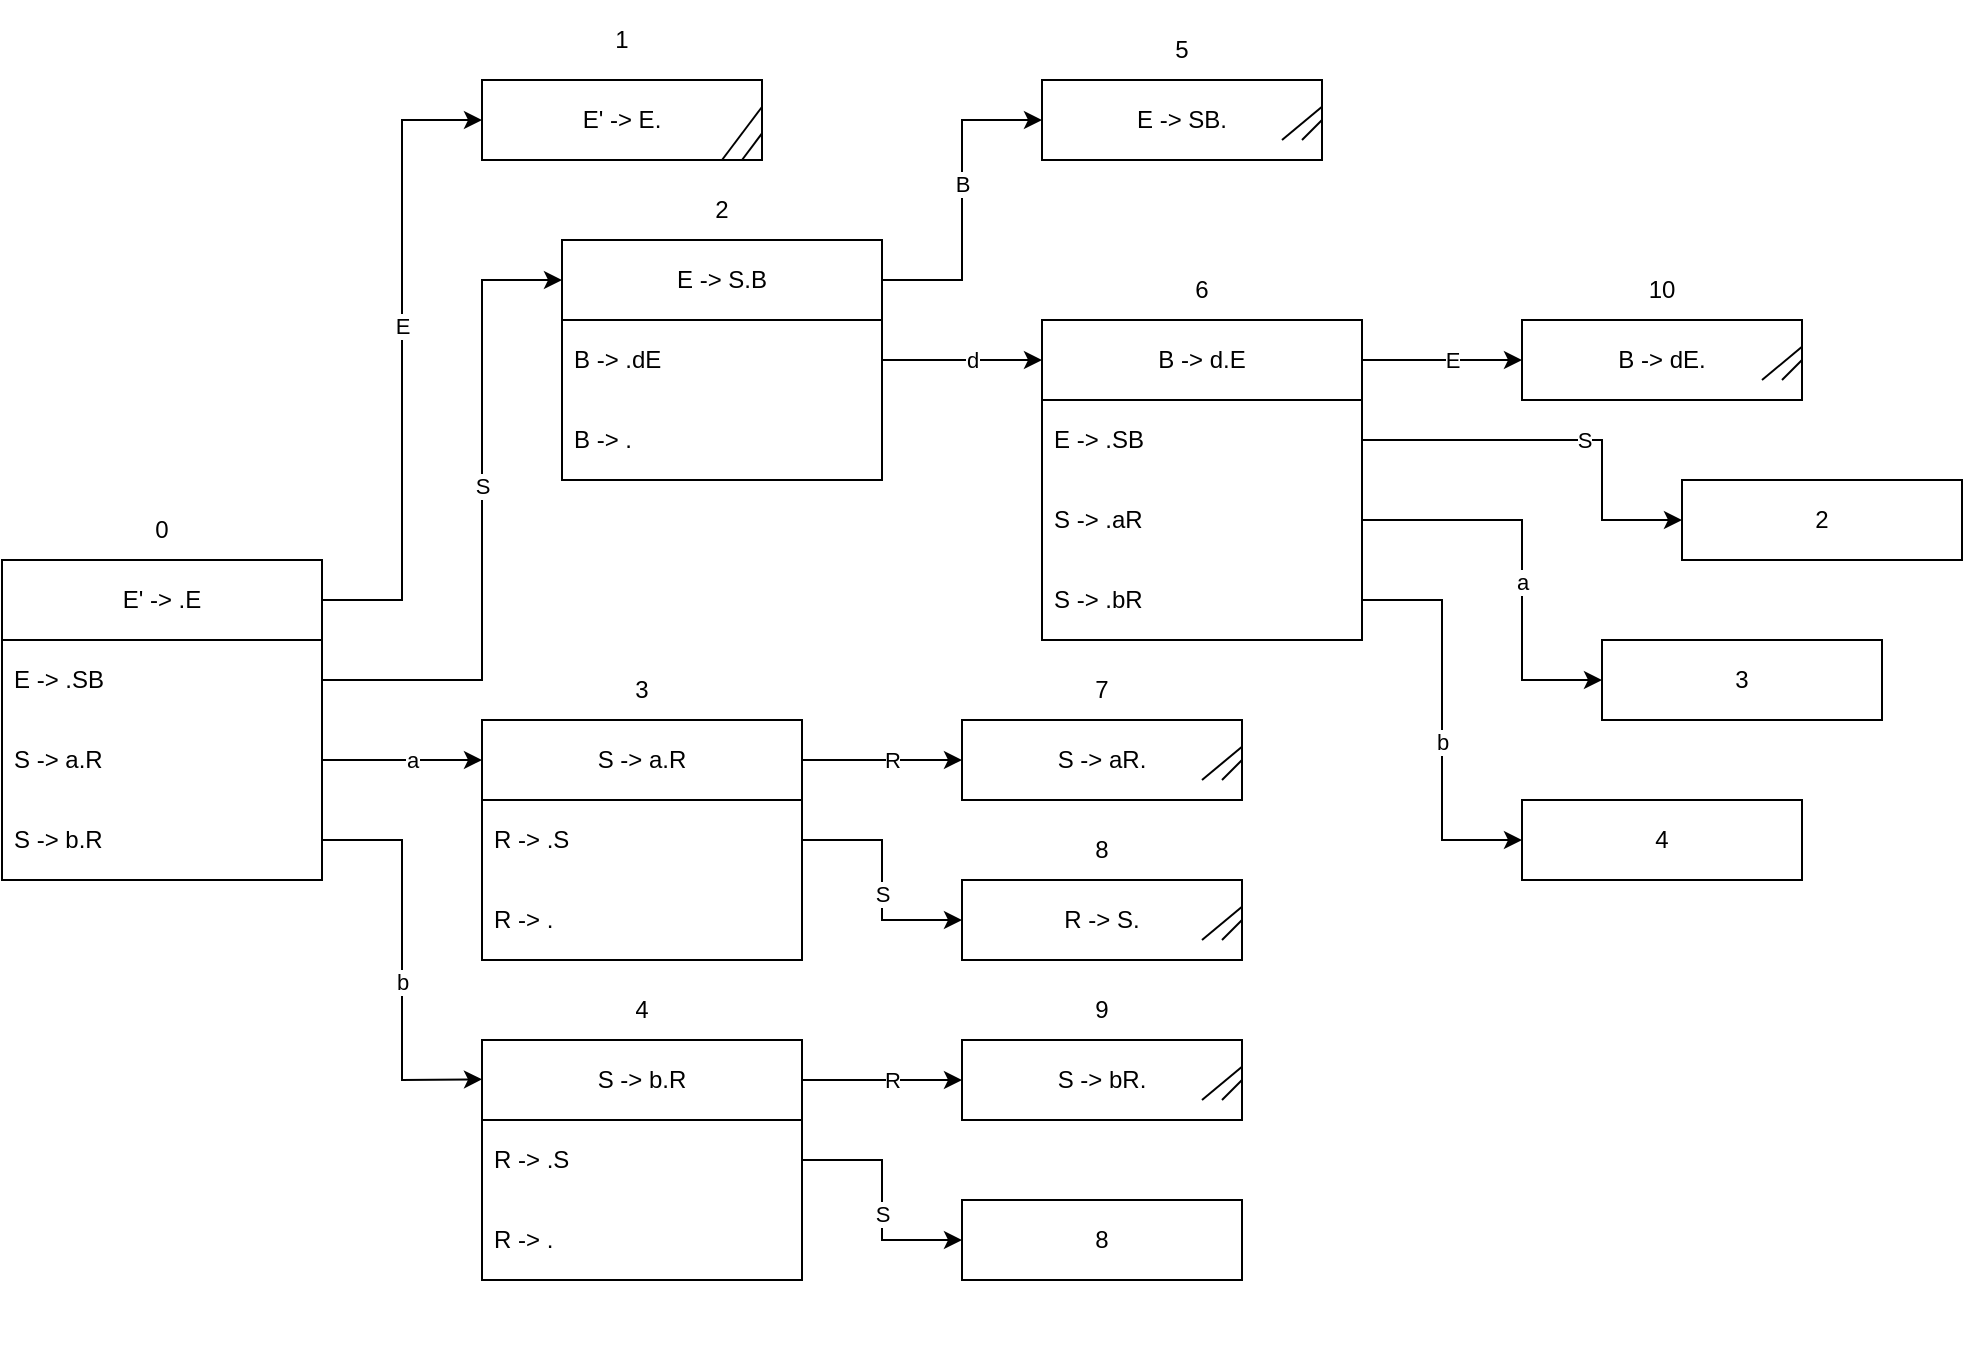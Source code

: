 <mxfile version="23.1.2" type="device">
  <diagram name="Page-1" id="kT7Cum1fLLLiS74UeVOW">
    <mxGraphModel dx="1060" dy="646" grid="1" gridSize="10" guides="1" tooltips="1" connect="1" arrows="1" fold="1" page="1" pageScale="1" pageWidth="827" pageHeight="1169" math="0" shadow="0">
      <root>
        <mxCell id="0" />
        <mxCell id="1" parent="0" />
        <mxCell id="svKp2PfW3cR6oauoN-tS-10" value="" style="group" parent="1" vertex="1" connectable="0">
          <mxGeometry x="40" y="490" width="160" height="190" as="geometry" />
        </mxCell>
        <mxCell id="svKp2PfW3cR6oauoN-tS-1" value="E&#39; -&amp;gt; .E" style="swimlane;fontStyle=0;childLayout=stackLayout;horizontal=1;startSize=40;horizontalStack=0;resizeParent=1;resizeParentMax=0;resizeLast=0;collapsible=1;marginBottom=0;whiteSpace=wrap;html=1;" parent="svKp2PfW3cR6oauoN-tS-10" vertex="1">
          <mxGeometry y="30" width="160" height="160" as="geometry" />
        </mxCell>
        <mxCell id="svKp2PfW3cR6oauoN-tS-2" value="E -&amp;gt; .SB" style="text;strokeColor=none;fillColor=none;align=left;verticalAlign=middle;spacingLeft=4;spacingRight=4;overflow=hidden;points=[[0,0.5],[1,0.5]];portConstraint=eastwest;rotatable=0;whiteSpace=wrap;html=1;" parent="svKp2PfW3cR6oauoN-tS-1" vertex="1">
          <mxGeometry y="40" width="160" height="40" as="geometry" />
        </mxCell>
        <mxCell id="svKp2PfW3cR6oauoN-tS-3" value="S -&amp;gt; a.R" style="text;strokeColor=none;fillColor=none;align=left;verticalAlign=middle;spacingLeft=4;spacingRight=4;overflow=hidden;points=[[0,0.5],[1,0.5]];portConstraint=eastwest;rotatable=0;whiteSpace=wrap;html=1;" parent="svKp2PfW3cR6oauoN-tS-1" vertex="1">
          <mxGeometry y="80" width="160" height="40" as="geometry" />
        </mxCell>
        <mxCell id="svKp2PfW3cR6oauoN-tS-4" value="S -&amp;gt; b.R" style="text;strokeColor=none;fillColor=none;align=left;verticalAlign=middle;spacingLeft=4;spacingRight=4;overflow=hidden;points=[[0,0.5],[1,0.5]];portConstraint=eastwest;rotatable=0;whiteSpace=wrap;html=1;" parent="svKp2PfW3cR6oauoN-tS-1" vertex="1">
          <mxGeometry y="120" width="160" height="40" as="geometry" />
        </mxCell>
        <mxCell id="svKp2PfW3cR6oauoN-tS-9" value="0" style="text;strokeColor=none;fillColor=none;align=center;verticalAlign=middle;spacingLeft=4;spacingRight=4;overflow=hidden;points=[[0,0.5],[1,0.5]];portConstraint=eastwest;rotatable=0;whiteSpace=wrap;html=1;" parent="svKp2PfW3cR6oauoN-tS-10" vertex="1">
          <mxGeometry width="160" height="30" as="geometry" />
        </mxCell>
        <mxCell id="svKp2PfW3cR6oauoN-tS-19" value="" style="group" parent="1" vertex="1" connectable="0">
          <mxGeometry x="280" y="250" width="140" height="70" as="geometry" />
        </mxCell>
        <mxCell id="svKp2PfW3cR6oauoN-tS-22" value="" style="group" parent="svKp2PfW3cR6oauoN-tS-19" vertex="1" connectable="0">
          <mxGeometry y="-10" width="140" height="80" as="geometry" />
        </mxCell>
        <mxCell id="svKp2PfW3cR6oauoN-tS-17" value="E&#39; -&amp;gt; E." style="rounded=0;whiteSpace=wrap;html=1;" parent="svKp2PfW3cR6oauoN-tS-22" vertex="1">
          <mxGeometry y="40" width="140" height="40" as="geometry" />
        </mxCell>
        <mxCell id="svKp2PfW3cR6oauoN-tS-18" value="1" style="text;strokeColor=none;fillColor=none;align=center;verticalAlign=middle;spacingLeft=4;spacingRight=4;overflow=hidden;points=[[0,0.5],[1,0.5]];portConstraint=eastwest;rotatable=0;whiteSpace=wrap;html=1;" parent="svKp2PfW3cR6oauoN-tS-22" vertex="1">
          <mxGeometry width="140" height="40" as="geometry" />
        </mxCell>
        <mxCell id="svKp2PfW3cR6oauoN-tS-20" value="" style="endArrow=none;html=1;rounded=0;entryX=1.001;entryY=0.331;entryDx=0;entryDy=0;entryPerimeter=0;" parent="svKp2PfW3cR6oauoN-tS-22" target="svKp2PfW3cR6oauoN-tS-17" edge="1">
          <mxGeometry width="50" height="50" relative="1" as="geometry">
            <mxPoint x="120" y="80" as="sourcePoint" />
            <mxPoint x="150" y="40" as="targetPoint" />
          </mxGeometry>
        </mxCell>
        <mxCell id="svKp2PfW3cR6oauoN-tS-21" value="" style="endArrow=none;html=1;rounded=0;" parent="svKp2PfW3cR6oauoN-tS-22" edge="1">
          <mxGeometry width="50" height="50" relative="1" as="geometry">
            <mxPoint x="130" y="80" as="sourcePoint" />
            <mxPoint x="140" y="66.667" as="targetPoint" />
          </mxGeometry>
        </mxCell>
        <mxCell id="svKp2PfW3cR6oauoN-tS-23" value="" style="group" parent="1" vertex="1" connectable="0">
          <mxGeometry x="520" y="730" width="140" height="70" as="geometry" />
        </mxCell>
        <mxCell id="svKp2PfW3cR6oauoN-tS-24" value="" style="group" parent="svKp2PfW3cR6oauoN-tS-23" vertex="1" connectable="0">
          <mxGeometry width="140" height="70" as="geometry" />
        </mxCell>
        <mxCell id="svKp2PfW3cR6oauoN-tS-25" value="S -&amp;gt; bR." style="rounded=0;whiteSpace=wrap;html=1;" parent="svKp2PfW3cR6oauoN-tS-24" vertex="1">
          <mxGeometry y="30" width="140" height="40" as="geometry" />
        </mxCell>
        <mxCell id="svKp2PfW3cR6oauoN-tS-26" value="9" style="text;strokeColor=none;fillColor=none;align=center;verticalAlign=middle;spacingLeft=4;spacingRight=4;overflow=hidden;points=[[0,0.5],[1,0.5]];portConstraint=eastwest;rotatable=0;whiteSpace=wrap;html=1;" parent="svKp2PfW3cR6oauoN-tS-24" vertex="1">
          <mxGeometry width="140" height="30" as="geometry" />
        </mxCell>
        <mxCell id="svKp2PfW3cR6oauoN-tS-27" value="" style="endArrow=none;html=1;rounded=0;entryX=1.001;entryY=0.331;entryDx=0;entryDy=0;entryPerimeter=0;" parent="svKp2PfW3cR6oauoN-tS-24" target="svKp2PfW3cR6oauoN-tS-25" edge="1">
          <mxGeometry width="50" height="50" relative="1" as="geometry">
            <mxPoint x="120" y="60" as="sourcePoint" />
            <mxPoint x="150" y="30" as="targetPoint" />
          </mxGeometry>
        </mxCell>
        <mxCell id="svKp2PfW3cR6oauoN-tS-28" value="" style="endArrow=none;html=1;rounded=0;" parent="svKp2PfW3cR6oauoN-tS-24" edge="1">
          <mxGeometry width="50" height="50" relative="1" as="geometry">
            <mxPoint x="130" y="60" as="sourcePoint" />
            <mxPoint x="140" y="50" as="targetPoint" />
          </mxGeometry>
        </mxCell>
        <mxCell id="svKp2PfW3cR6oauoN-tS-29" value="" style="group" parent="1" vertex="1" connectable="0">
          <mxGeometry x="520" y="570" width="140" height="70" as="geometry" />
        </mxCell>
        <mxCell id="svKp2PfW3cR6oauoN-tS-30" value="" style="group" parent="svKp2PfW3cR6oauoN-tS-29" vertex="1" connectable="0">
          <mxGeometry width="140" height="70" as="geometry" />
        </mxCell>
        <mxCell id="svKp2PfW3cR6oauoN-tS-31" value="S -&amp;gt; aR." style="rounded=0;whiteSpace=wrap;html=1;" parent="svKp2PfW3cR6oauoN-tS-30" vertex="1">
          <mxGeometry y="30" width="140" height="40" as="geometry" />
        </mxCell>
        <mxCell id="svKp2PfW3cR6oauoN-tS-32" value="7" style="text;strokeColor=none;fillColor=none;align=center;verticalAlign=middle;spacingLeft=4;spacingRight=4;overflow=hidden;points=[[0,0.5],[1,0.5]];portConstraint=eastwest;rotatable=0;whiteSpace=wrap;html=1;" parent="svKp2PfW3cR6oauoN-tS-30" vertex="1">
          <mxGeometry width="140" height="30" as="geometry" />
        </mxCell>
        <mxCell id="svKp2PfW3cR6oauoN-tS-33" value="" style="endArrow=none;html=1;rounded=0;entryX=1.001;entryY=0.331;entryDx=0;entryDy=0;entryPerimeter=0;" parent="svKp2PfW3cR6oauoN-tS-30" target="svKp2PfW3cR6oauoN-tS-31" edge="1">
          <mxGeometry width="50" height="50" relative="1" as="geometry">
            <mxPoint x="120" y="60" as="sourcePoint" />
            <mxPoint x="150" y="30" as="targetPoint" />
          </mxGeometry>
        </mxCell>
        <mxCell id="svKp2PfW3cR6oauoN-tS-34" value="" style="endArrow=none;html=1;rounded=0;" parent="svKp2PfW3cR6oauoN-tS-30" edge="1">
          <mxGeometry width="50" height="50" relative="1" as="geometry">
            <mxPoint x="130" y="60" as="sourcePoint" />
            <mxPoint x="140" y="50" as="targetPoint" />
          </mxGeometry>
        </mxCell>
        <mxCell id="svKp2PfW3cR6oauoN-tS-35" value="" style="group" parent="1" vertex="1" connectable="0">
          <mxGeometry x="810" y="370" width="140" height="70" as="geometry" />
        </mxCell>
        <mxCell id="svKp2PfW3cR6oauoN-tS-36" value="" style="group" parent="svKp2PfW3cR6oauoN-tS-35" vertex="1" connectable="0">
          <mxGeometry x="-10" width="140" height="70" as="geometry" />
        </mxCell>
        <mxCell id="svKp2PfW3cR6oauoN-tS-37" value="B -&amp;gt; dE." style="rounded=0;whiteSpace=wrap;html=1;" parent="svKp2PfW3cR6oauoN-tS-36" vertex="1">
          <mxGeometry y="30" width="140" height="40" as="geometry" />
        </mxCell>
        <mxCell id="svKp2PfW3cR6oauoN-tS-38" value="10" style="text;strokeColor=none;fillColor=none;align=center;verticalAlign=middle;spacingLeft=4;spacingRight=4;overflow=hidden;points=[[0,0.5],[1,0.5]];portConstraint=eastwest;rotatable=0;whiteSpace=wrap;html=1;" parent="svKp2PfW3cR6oauoN-tS-36" vertex="1">
          <mxGeometry width="140" height="30" as="geometry" />
        </mxCell>
        <mxCell id="svKp2PfW3cR6oauoN-tS-39" value="" style="endArrow=none;html=1;rounded=0;entryX=1.001;entryY=0.331;entryDx=0;entryDy=0;entryPerimeter=0;" parent="svKp2PfW3cR6oauoN-tS-36" target="svKp2PfW3cR6oauoN-tS-37" edge="1">
          <mxGeometry width="50" height="50" relative="1" as="geometry">
            <mxPoint x="120" y="60" as="sourcePoint" />
            <mxPoint x="150" y="30" as="targetPoint" />
          </mxGeometry>
        </mxCell>
        <mxCell id="svKp2PfW3cR6oauoN-tS-40" value="" style="endArrow=none;html=1;rounded=0;" parent="svKp2PfW3cR6oauoN-tS-36" edge="1">
          <mxGeometry width="50" height="50" relative="1" as="geometry">
            <mxPoint x="130" y="60" as="sourcePoint" />
            <mxPoint x="140" y="50" as="targetPoint" />
          </mxGeometry>
        </mxCell>
        <mxCell id="svKp2PfW3cR6oauoN-tS-41" value="" style="group" parent="1" vertex="1" connectable="0">
          <mxGeometry x="560" y="250" width="140" height="70" as="geometry" />
        </mxCell>
        <mxCell id="svKp2PfW3cR6oauoN-tS-42" value="" style="group" parent="svKp2PfW3cR6oauoN-tS-41" vertex="1" connectable="0">
          <mxGeometry width="140" height="70" as="geometry" />
        </mxCell>
        <mxCell id="svKp2PfW3cR6oauoN-tS-43" value="E -&amp;gt; SB." style="rounded=0;whiteSpace=wrap;html=1;" parent="svKp2PfW3cR6oauoN-tS-42" vertex="1">
          <mxGeometry y="30" width="140" height="40" as="geometry" />
        </mxCell>
        <mxCell id="svKp2PfW3cR6oauoN-tS-44" value="5" style="text;strokeColor=none;fillColor=none;align=center;verticalAlign=middle;spacingLeft=4;spacingRight=4;overflow=hidden;points=[[0,0.5],[1,0.5]];portConstraint=eastwest;rotatable=0;whiteSpace=wrap;html=1;" parent="svKp2PfW3cR6oauoN-tS-42" vertex="1">
          <mxGeometry width="140" height="30" as="geometry" />
        </mxCell>
        <mxCell id="svKp2PfW3cR6oauoN-tS-45" value="" style="endArrow=none;html=1;rounded=0;entryX=1.001;entryY=0.331;entryDx=0;entryDy=0;entryPerimeter=0;" parent="svKp2PfW3cR6oauoN-tS-42" target="svKp2PfW3cR6oauoN-tS-43" edge="1">
          <mxGeometry width="50" height="50" relative="1" as="geometry">
            <mxPoint x="120" y="60" as="sourcePoint" />
            <mxPoint x="150" y="30" as="targetPoint" />
          </mxGeometry>
        </mxCell>
        <mxCell id="svKp2PfW3cR6oauoN-tS-46" value="" style="endArrow=none;html=1;rounded=0;" parent="svKp2PfW3cR6oauoN-tS-42" edge="1">
          <mxGeometry width="50" height="50" relative="1" as="geometry">
            <mxPoint x="130" y="60" as="sourcePoint" />
            <mxPoint x="140" y="50" as="targetPoint" />
          </mxGeometry>
        </mxCell>
        <mxCell id="svKp2PfW3cR6oauoN-tS-50" value="" style="endArrow=classic;html=1;rounded=0;entryX=0;entryY=0.5;entryDx=0;entryDy=0;align=center;" parent="1" target="svKp2PfW3cR6oauoN-tS-17" edge="1">
          <mxGeometry width="50" height="50" relative="1" as="geometry">
            <mxPoint x="200" y="540" as="sourcePoint" />
            <mxPoint x="300" y="490" as="targetPoint" />
            <Array as="points">
              <mxPoint x="240" y="540" />
              <mxPoint x="240" y="300" />
            </Array>
          </mxGeometry>
        </mxCell>
        <mxCell id="svKp2PfW3cR6oauoN-tS-51" value="E" style="edgeLabel;html=1;align=center;verticalAlign=middle;resizable=0;points=[];" parent="svKp2PfW3cR6oauoN-tS-50" vertex="1" connectable="0">
          <mxGeometry x="0.109" relative="1" as="geometry">
            <mxPoint as="offset" />
          </mxGeometry>
        </mxCell>
        <mxCell id="svKp2PfW3cR6oauoN-tS-52" value="" style="group" parent="1" vertex="1" connectable="0">
          <mxGeometry x="320" y="330" width="160" height="190" as="geometry" />
        </mxCell>
        <mxCell id="svKp2PfW3cR6oauoN-tS-53" value="E -&amp;gt; S.B" style="swimlane;fontStyle=0;childLayout=stackLayout;horizontal=1;startSize=40;horizontalStack=0;resizeParent=1;resizeParentMax=0;resizeLast=0;collapsible=1;marginBottom=0;whiteSpace=wrap;html=1;" parent="svKp2PfW3cR6oauoN-tS-52" vertex="1">
          <mxGeometry y="30" width="160" height="120" as="geometry" />
        </mxCell>
        <mxCell id="svKp2PfW3cR6oauoN-tS-54" value="B -&amp;gt; .dE" style="text;strokeColor=none;fillColor=none;align=left;verticalAlign=middle;spacingLeft=4;spacingRight=4;overflow=hidden;points=[[0,0.5],[1,0.5]];portConstraint=eastwest;rotatable=0;whiteSpace=wrap;html=1;" parent="svKp2PfW3cR6oauoN-tS-53" vertex="1">
          <mxGeometry y="40" width="160" height="40" as="geometry" />
        </mxCell>
        <mxCell id="svKp2PfW3cR6oauoN-tS-55" value="B -&amp;gt; ." style="text;strokeColor=none;fillColor=none;align=left;verticalAlign=middle;spacingLeft=4;spacingRight=4;overflow=hidden;points=[[0,0.5],[1,0.5]];portConstraint=eastwest;rotatable=0;whiteSpace=wrap;html=1;" parent="svKp2PfW3cR6oauoN-tS-53" vertex="1">
          <mxGeometry y="80" width="160" height="40" as="geometry" />
        </mxCell>
        <mxCell id="svKp2PfW3cR6oauoN-tS-57" value="2" style="text;strokeColor=none;fillColor=none;align=center;verticalAlign=middle;spacingLeft=4;spacingRight=4;overflow=hidden;points=[[0,0.5],[1,0.5]];portConstraint=eastwest;rotatable=0;whiteSpace=wrap;html=1;" parent="svKp2PfW3cR6oauoN-tS-52" vertex="1">
          <mxGeometry width="160" height="30" as="geometry" />
        </mxCell>
        <mxCell id="svKp2PfW3cR6oauoN-tS-58" value="" style="group" parent="1" vertex="1" connectable="0">
          <mxGeometry x="280" y="570" width="160" height="190" as="geometry" />
        </mxCell>
        <mxCell id="svKp2PfW3cR6oauoN-tS-59" value="S -&amp;gt; a.R" style="swimlane;fontStyle=0;childLayout=stackLayout;horizontal=1;startSize=40;horizontalStack=0;resizeParent=1;resizeParentMax=0;resizeLast=0;collapsible=1;marginBottom=0;whiteSpace=wrap;html=1;" parent="svKp2PfW3cR6oauoN-tS-58" vertex="1">
          <mxGeometry y="30" width="160" height="120" as="geometry" />
        </mxCell>
        <mxCell id="svKp2PfW3cR6oauoN-tS-60" value="R -&amp;gt; .S" style="text;strokeColor=none;fillColor=none;align=left;verticalAlign=middle;spacingLeft=4;spacingRight=4;overflow=hidden;points=[[0,0.5],[1,0.5]];portConstraint=eastwest;rotatable=0;whiteSpace=wrap;html=1;" parent="svKp2PfW3cR6oauoN-tS-59" vertex="1">
          <mxGeometry y="40" width="160" height="40" as="geometry" />
        </mxCell>
        <mxCell id="svKp2PfW3cR6oauoN-tS-61" value="R -&amp;gt; ." style="text;strokeColor=none;fillColor=none;align=left;verticalAlign=middle;spacingLeft=4;spacingRight=4;overflow=hidden;points=[[0,0.5],[1,0.5]];portConstraint=eastwest;rotatable=0;whiteSpace=wrap;html=1;" parent="svKp2PfW3cR6oauoN-tS-59" vertex="1">
          <mxGeometry y="80" width="160" height="40" as="geometry" />
        </mxCell>
        <mxCell id="svKp2PfW3cR6oauoN-tS-62" value="3" style="text;strokeColor=none;fillColor=none;align=center;verticalAlign=middle;spacingLeft=4;spacingRight=4;overflow=hidden;points=[[0,0.5],[1,0.5]];portConstraint=eastwest;rotatable=0;whiteSpace=wrap;html=1;" parent="svKp2PfW3cR6oauoN-tS-58" vertex="1">
          <mxGeometry width="160" height="30" as="geometry" />
        </mxCell>
        <mxCell id="svKp2PfW3cR6oauoN-tS-63" value="" style="group" parent="1" vertex="1" connectable="0">
          <mxGeometry x="280" y="730" width="160" height="190" as="geometry" />
        </mxCell>
        <mxCell id="svKp2PfW3cR6oauoN-tS-64" value="S -&amp;gt; b.R" style="swimlane;fontStyle=0;childLayout=stackLayout;horizontal=1;startSize=40;horizontalStack=0;resizeParent=1;resizeParentMax=0;resizeLast=0;collapsible=1;marginBottom=0;whiteSpace=wrap;html=1;" parent="svKp2PfW3cR6oauoN-tS-63" vertex="1">
          <mxGeometry y="30" width="160" height="120" as="geometry" />
        </mxCell>
        <mxCell id="svKp2PfW3cR6oauoN-tS-65" value="R -&amp;gt; .S" style="text;strokeColor=none;fillColor=none;align=left;verticalAlign=middle;spacingLeft=4;spacingRight=4;overflow=hidden;points=[[0,0.5],[1,0.5]];portConstraint=eastwest;rotatable=0;whiteSpace=wrap;html=1;" parent="svKp2PfW3cR6oauoN-tS-64" vertex="1">
          <mxGeometry y="40" width="160" height="40" as="geometry" />
        </mxCell>
        <mxCell id="svKp2PfW3cR6oauoN-tS-66" value="R -&amp;gt; ." style="text;strokeColor=none;fillColor=none;align=left;verticalAlign=middle;spacingLeft=4;spacingRight=4;overflow=hidden;points=[[0,0.5],[1,0.5]];portConstraint=eastwest;rotatable=0;whiteSpace=wrap;html=1;" parent="svKp2PfW3cR6oauoN-tS-64" vertex="1">
          <mxGeometry y="80" width="160" height="40" as="geometry" />
        </mxCell>
        <mxCell id="svKp2PfW3cR6oauoN-tS-67" value="4" style="text;strokeColor=none;fillColor=none;align=center;verticalAlign=middle;spacingLeft=4;spacingRight=4;overflow=hidden;points=[[0,0.5],[1,0.5]];portConstraint=eastwest;rotatable=0;whiteSpace=wrap;html=1;" parent="svKp2PfW3cR6oauoN-tS-63" vertex="1">
          <mxGeometry width="160" height="30" as="geometry" />
        </mxCell>
        <mxCell id="svKp2PfW3cR6oauoN-tS-69" value="" style="group" parent="1" vertex="1" connectable="0">
          <mxGeometry x="560" y="370" width="160" height="190" as="geometry" />
        </mxCell>
        <mxCell id="svKp2PfW3cR6oauoN-tS-70" value="B -&amp;gt; d.E" style="swimlane;fontStyle=0;childLayout=stackLayout;horizontal=1;startSize=40;horizontalStack=0;resizeParent=1;resizeParentMax=0;resizeLast=0;collapsible=1;marginBottom=0;whiteSpace=wrap;html=1;" parent="svKp2PfW3cR6oauoN-tS-69" vertex="1">
          <mxGeometry y="30" width="160" height="160" as="geometry" />
        </mxCell>
        <mxCell id="svKp2PfW3cR6oauoN-tS-71" value="E -&amp;gt; .SB" style="text;strokeColor=none;fillColor=none;align=left;verticalAlign=middle;spacingLeft=4;spacingRight=4;overflow=hidden;points=[[0,0.5],[1,0.5]];portConstraint=eastwest;rotatable=0;whiteSpace=wrap;html=1;" parent="svKp2PfW3cR6oauoN-tS-70" vertex="1">
          <mxGeometry y="40" width="160" height="40" as="geometry" />
        </mxCell>
        <mxCell id="svKp2PfW3cR6oauoN-tS-72" value="S -&amp;gt; .aR" style="text;strokeColor=none;fillColor=none;align=left;verticalAlign=middle;spacingLeft=4;spacingRight=4;overflow=hidden;points=[[0,0.5],[1,0.5]];portConstraint=eastwest;rotatable=0;whiteSpace=wrap;html=1;" parent="svKp2PfW3cR6oauoN-tS-70" vertex="1">
          <mxGeometry y="80" width="160" height="40" as="geometry" />
        </mxCell>
        <mxCell id="svKp2PfW3cR6oauoN-tS-73" value="S -&amp;gt; .bR" style="text;strokeColor=none;fillColor=none;align=left;verticalAlign=middle;spacingLeft=4;spacingRight=4;overflow=hidden;points=[[0,0.5],[1,0.5]];portConstraint=eastwest;rotatable=0;whiteSpace=wrap;html=1;" parent="svKp2PfW3cR6oauoN-tS-70" vertex="1">
          <mxGeometry y="120" width="160" height="40" as="geometry" />
        </mxCell>
        <mxCell id="svKp2PfW3cR6oauoN-tS-74" value="6" style="text;strokeColor=none;fillColor=none;align=center;verticalAlign=middle;spacingLeft=4;spacingRight=4;overflow=hidden;points=[[0,0.5],[1,0.5]];portConstraint=eastwest;rotatable=0;whiteSpace=wrap;html=1;" parent="svKp2PfW3cR6oauoN-tS-69" vertex="1">
          <mxGeometry width="160" height="30" as="geometry" />
        </mxCell>
        <mxCell id="svKp2PfW3cR6oauoN-tS-75" value="" style="endArrow=classic;html=1;rounded=0;align=center;exitX=1;exitY=0.5;exitDx=0;exitDy=0;" parent="1" source="svKp2PfW3cR6oauoN-tS-2" edge="1">
          <mxGeometry width="50" height="50" relative="1" as="geometry">
            <mxPoint x="210" y="580" as="sourcePoint" />
            <mxPoint x="320" y="380" as="targetPoint" />
            <Array as="points">
              <mxPoint x="280" y="580" />
              <mxPoint x="280" y="380" />
            </Array>
          </mxGeometry>
        </mxCell>
        <mxCell id="svKp2PfW3cR6oauoN-tS-76" value="S" style="edgeLabel;html=1;align=center;verticalAlign=middle;resizable=0;points=[];" parent="svKp2PfW3cR6oauoN-tS-75" vertex="1" connectable="0">
          <mxGeometry x="0.109" relative="1" as="geometry">
            <mxPoint as="offset" />
          </mxGeometry>
        </mxCell>
        <mxCell id="svKp2PfW3cR6oauoN-tS-77" value="" style="endArrow=classic;html=1;rounded=0;align=center;exitX=1;exitY=0.5;exitDx=0;exitDy=0;" parent="1" source="svKp2PfW3cR6oauoN-tS-3" edge="1">
          <mxGeometry width="50" height="50" relative="1" as="geometry">
            <mxPoint x="210" y="620" as="sourcePoint" />
            <mxPoint x="280" y="620" as="targetPoint" />
            <Array as="points">
              <mxPoint x="250" y="620" />
            </Array>
          </mxGeometry>
        </mxCell>
        <mxCell id="svKp2PfW3cR6oauoN-tS-78" value="a" style="edgeLabel;html=1;align=center;verticalAlign=middle;resizable=0;points=[];" parent="svKp2PfW3cR6oauoN-tS-77" vertex="1" connectable="0">
          <mxGeometry x="0.109" relative="1" as="geometry">
            <mxPoint as="offset" />
          </mxGeometry>
        </mxCell>
        <mxCell id="svKp2PfW3cR6oauoN-tS-79" value="" style="endArrow=classic;html=1;rounded=0;align=center;exitX=1;exitY=0.5;exitDx=0;exitDy=0;" parent="1" source="svKp2PfW3cR6oauoN-tS-4" edge="1">
          <mxGeometry width="50" height="50" relative="1" as="geometry">
            <mxPoint x="240" y="640" as="sourcePoint" />
            <mxPoint x="280" y="779.66" as="targetPoint" />
            <Array as="points">
              <mxPoint x="240" y="660" />
              <mxPoint x="240" y="780" />
            </Array>
          </mxGeometry>
        </mxCell>
        <mxCell id="svKp2PfW3cR6oauoN-tS-80" value="b" style="edgeLabel;html=1;align=center;verticalAlign=middle;resizable=0;points=[];" parent="svKp2PfW3cR6oauoN-tS-79" vertex="1" connectable="0">
          <mxGeometry x="0.109" relative="1" as="geometry">
            <mxPoint as="offset" />
          </mxGeometry>
        </mxCell>
        <mxCell id="svKp2PfW3cR6oauoN-tS-81" value="" style="endArrow=classic;html=1;rounded=0;align=center;exitX=1;exitY=0.5;exitDx=0;exitDy=0;" parent="1" edge="1">
          <mxGeometry width="50" height="50" relative="1" as="geometry">
            <mxPoint x="440" y="780" as="sourcePoint" />
            <mxPoint x="520" y="780" as="targetPoint" />
            <Array as="points">
              <mxPoint x="490" y="780" />
            </Array>
          </mxGeometry>
        </mxCell>
        <mxCell id="svKp2PfW3cR6oauoN-tS-82" value="R" style="edgeLabel;html=1;align=center;verticalAlign=middle;resizable=0;points=[];" parent="svKp2PfW3cR6oauoN-tS-81" vertex="1" connectable="0">
          <mxGeometry x="0.109" relative="1" as="geometry">
            <mxPoint as="offset" />
          </mxGeometry>
        </mxCell>
        <mxCell id="svKp2PfW3cR6oauoN-tS-83" value="" style="endArrow=classic;html=1;rounded=0;align=center;exitX=1;exitY=0.5;exitDx=0;exitDy=0;" parent="1" edge="1">
          <mxGeometry width="50" height="50" relative="1" as="geometry">
            <mxPoint x="440" y="620" as="sourcePoint" />
            <mxPoint x="520" y="620" as="targetPoint" />
            <Array as="points">
              <mxPoint x="490" y="620" />
            </Array>
          </mxGeometry>
        </mxCell>
        <mxCell id="svKp2PfW3cR6oauoN-tS-84" value="R" style="edgeLabel;html=1;align=center;verticalAlign=middle;resizable=0;points=[];" parent="svKp2PfW3cR6oauoN-tS-83" vertex="1" connectable="0">
          <mxGeometry x="0.109" relative="1" as="geometry">
            <mxPoint as="offset" />
          </mxGeometry>
        </mxCell>
        <mxCell id="svKp2PfW3cR6oauoN-tS-85" value="" style="endArrow=classic;html=1;rounded=0;align=center;entryX=0;entryY=0.5;entryDx=0;entryDy=0;" parent="1" target="svKp2PfW3cR6oauoN-tS-43" edge="1">
          <mxGeometry width="50" height="50" relative="1" as="geometry">
            <mxPoint x="480" y="380" as="sourcePoint" />
            <mxPoint x="550" y="300" as="targetPoint" />
            <Array as="points">
              <mxPoint x="520" y="380" />
              <mxPoint x="520" y="300" />
            </Array>
          </mxGeometry>
        </mxCell>
        <mxCell id="svKp2PfW3cR6oauoN-tS-86" value="B" style="edgeLabel;html=1;align=center;verticalAlign=middle;resizable=0;points=[];" parent="svKp2PfW3cR6oauoN-tS-85" vertex="1" connectable="0">
          <mxGeometry x="0.109" relative="1" as="geometry">
            <mxPoint as="offset" />
          </mxGeometry>
        </mxCell>
        <mxCell id="svKp2PfW3cR6oauoN-tS-87" value="" style="endArrow=classic;html=1;rounded=0;align=center;exitX=1;exitY=0.5;exitDx=0;exitDy=0;" parent="1" edge="1">
          <mxGeometry width="50" height="50" relative="1" as="geometry">
            <mxPoint x="480" y="420" as="sourcePoint" />
            <mxPoint x="560" y="420" as="targetPoint" />
            <Array as="points">
              <mxPoint x="530" y="420" />
            </Array>
          </mxGeometry>
        </mxCell>
        <mxCell id="svKp2PfW3cR6oauoN-tS-88" value="d" style="edgeLabel;html=1;align=center;verticalAlign=middle;resizable=0;points=[];" parent="svKp2PfW3cR6oauoN-tS-87" vertex="1" connectable="0">
          <mxGeometry x="0.109" relative="1" as="geometry">
            <mxPoint as="offset" />
          </mxGeometry>
        </mxCell>
        <mxCell id="svKp2PfW3cR6oauoN-tS-89" value="" style="endArrow=classic;html=1;rounded=0;align=center;exitX=1;exitY=0.5;exitDx=0;exitDy=0;" parent="1" edge="1">
          <mxGeometry width="50" height="50" relative="1" as="geometry">
            <mxPoint x="720" y="420" as="sourcePoint" />
            <mxPoint x="800" y="420" as="targetPoint" />
            <Array as="points">
              <mxPoint x="770" y="420" />
            </Array>
          </mxGeometry>
        </mxCell>
        <mxCell id="svKp2PfW3cR6oauoN-tS-90" value="E" style="edgeLabel;html=1;align=center;verticalAlign=middle;resizable=0;points=[];" parent="svKp2PfW3cR6oauoN-tS-89" vertex="1" connectable="0">
          <mxGeometry x="0.109" relative="1" as="geometry">
            <mxPoint as="offset" />
          </mxGeometry>
        </mxCell>
        <mxCell id="svKp2PfW3cR6oauoN-tS-91" value="6" style="rounded=0;whiteSpace=wrap;html=1;" parent="1" vertex="1">
          <mxGeometry x="520" y="680" width="140" height="40" as="geometry" />
        </mxCell>
        <mxCell id="svKp2PfW3cR6oauoN-tS-92" value="" style="endArrow=classic;html=1;rounded=0;align=center;exitX=1;exitY=0.5;exitDx=0;exitDy=0;entryX=0;entryY=0.5;entryDx=0;entryDy=0;" parent="1" source="svKp2PfW3cR6oauoN-tS-60" target="svKp2PfW3cR6oauoN-tS-91" edge="1">
          <mxGeometry width="50" height="50" relative="1" as="geometry">
            <mxPoint x="440" y="660" as="sourcePoint" />
            <mxPoint x="520" y="660" as="targetPoint" />
            <Array as="points">
              <mxPoint x="480" y="660" />
              <mxPoint x="480" y="700" />
            </Array>
          </mxGeometry>
        </mxCell>
        <mxCell id="svKp2PfW3cR6oauoN-tS-93" value="S" style="edgeLabel;html=1;align=center;verticalAlign=middle;resizable=0;points=[];" parent="svKp2PfW3cR6oauoN-tS-92" vertex="1" connectable="0">
          <mxGeometry x="0.109" relative="1" as="geometry">
            <mxPoint as="offset" />
          </mxGeometry>
        </mxCell>
        <mxCell id="svKp2PfW3cR6oauoN-tS-94" value="2" style="rounded=0;whiteSpace=wrap;html=1;" parent="1" vertex="1">
          <mxGeometry x="880" y="480" width="140" height="40" as="geometry" />
        </mxCell>
        <mxCell id="svKp2PfW3cR6oauoN-tS-95" value="3" style="rounded=0;whiteSpace=wrap;html=1;" parent="1" vertex="1">
          <mxGeometry x="840" y="560" width="140" height="40" as="geometry" />
        </mxCell>
        <mxCell id="svKp2PfW3cR6oauoN-tS-96" value="4" style="rounded=0;whiteSpace=wrap;html=1;" parent="1" vertex="1">
          <mxGeometry x="800" y="640" width="140" height="40" as="geometry" />
        </mxCell>
        <mxCell id="svKp2PfW3cR6oauoN-tS-97" value="" style="endArrow=classic;html=1;rounded=0;align=center;exitX=1;exitY=0.5;exitDx=0;exitDy=0;entryX=0;entryY=0.5;entryDx=0;entryDy=0;" parent="1" source="svKp2PfW3cR6oauoN-tS-71" target="svKp2PfW3cR6oauoN-tS-94" edge="1">
          <mxGeometry width="50" height="50" relative="1" as="geometry">
            <mxPoint x="730" y="430" as="sourcePoint" />
            <mxPoint x="810" y="430" as="targetPoint" />
            <Array as="points">
              <mxPoint x="840" y="460" />
              <mxPoint x="840" y="500" />
            </Array>
          </mxGeometry>
        </mxCell>
        <mxCell id="svKp2PfW3cR6oauoN-tS-98" value="S" style="edgeLabel;html=1;align=center;verticalAlign=middle;resizable=0;points=[];" parent="svKp2PfW3cR6oauoN-tS-97" vertex="1" connectable="0">
          <mxGeometry x="0.109" relative="1" as="geometry">
            <mxPoint as="offset" />
          </mxGeometry>
        </mxCell>
        <mxCell id="svKp2PfW3cR6oauoN-tS-101" value="" style="endArrow=classic;html=1;rounded=0;align=center;exitX=1;exitY=0.5;exitDx=0;exitDy=0;entryX=0;entryY=0.5;entryDx=0;entryDy=0;" parent="1" target="svKp2PfW3cR6oauoN-tS-96" edge="1">
          <mxGeometry width="50" height="50" relative="1" as="geometry">
            <mxPoint x="720" y="540" as="sourcePoint" />
            <mxPoint x="800" y="540" as="targetPoint" />
            <Array as="points">
              <mxPoint x="760" y="540" />
              <mxPoint x="760" y="660" />
            </Array>
          </mxGeometry>
        </mxCell>
        <mxCell id="svKp2PfW3cR6oauoN-tS-102" value="b" style="edgeLabel;html=1;align=center;verticalAlign=middle;resizable=0;points=[];" parent="svKp2PfW3cR6oauoN-tS-101" vertex="1" connectable="0">
          <mxGeometry x="0.109" relative="1" as="geometry">
            <mxPoint as="offset" />
          </mxGeometry>
        </mxCell>
        <mxCell id="svKp2PfW3cR6oauoN-tS-103" value="" style="endArrow=classic;html=1;rounded=0;align=center;exitX=1;exitY=0.5;exitDx=0;exitDy=0;entryX=0;entryY=0.5;entryDx=0;entryDy=0;" parent="1" source="svKp2PfW3cR6oauoN-tS-72" target="svKp2PfW3cR6oauoN-tS-95" edge="1">
          <mxGeometry width="50" height="50" relative="1" as="geometry">
            <mxPoint x="730" y="550" as="sourcePoint" />
            <mxPoint x="810" y="670" as="targetPoint" />
            <Array as="points">
              <mxPoint x="800" y="500" />
              <mxPoint x="800" y="580" />
            </Array>
          </mxGeometry>
        </mxCell>
        <mxCell id="svKp2PfW3cR6oauoN-tS-104" value="a" style="edgeLabel;html=1;align=center;verticalAlign=middle;resizable=0;points=[];" parent="svKp2PfW3cR6oauoN-tS-103" vertex="1" connectable="0">
          <mxGeometry x="0.109" relative="1" as="geometry">
            <mxPoint as="offset" />
          </mxGeometry>
        </mxCell>
        <mxCell id="svKp2PfW3cR6oauoN-tS-105" value="8" style="rounded=0;whiteSpace=wrap;html=1;" parent="1" vertex="1">
          <mxGeometry x="520" y="840" width="140" height="40" as="geometry" />
        </mxCell>
        <mxCell id="svKp2PfW3cR6oauoN-tS-106" value="" style="endArrow=classic;html=1;rounded=0;align=center;exitX=1;exitY=0.5;exitDx=0;exitDy=0;entryX=0;entryY=0.5;entryDx=0;entryDy=0;" parent="1" edge="1">
          <mxGeometry width="50" height="50" relative="1" as="geometry">
            <mxPoint x="440" y="820" as="sourcePoint" />
            <mxPoint x="520" y="860" as="targetPoint" />
            <Array as="points">
              <mxPoint x="480" y="820" />
              <mxPoint x="480" y="860" />
            </Array>
          </mxGeometry>
        </mxCell>
        <mxCell id="svKp2PfW3cR6oauoN-tS-107" value="S" style="edgeLabel;html=1;align=center;verticalAlign=middle;resizable=0;points=[];" parent="svKp2PfW3cR6oauoN-tS-106" vertex="1" connectable="0">
          <mxGeometry x="0.109" relative="1" as="geometry">
            <mxPoint as="offset" />
          </mxGeometry>
        </mxCell>
        <mxCell id="gchHIxJU6tpZ4Ifl3JFr-1" value="" style="group" vertex="1" connectable="0" parent="1">
          <mxGeometry x="520" y="650" width="140" height="70" as="geometry" />
        </mxCell>
        <mxCell id="gchHIxJU6tpZ4Ifl3JFr-2" value="" style="group" vertex="1" connectable="0" parent="gchHIxJU6tpZ4Ifl3JFr-1">
          <mxGeometry width="140" height="70" as="geometry" />
        </mxCell>
        <mxCell id="gchHIxJU6tpZ4Ifl3JFr-3" value="R -&amp;gt; S." style="rounded=0;whiteSpace=wrap;html=1;" vertex="1" parent="gchHIxJU6tpZ4Ifl3JFr-2">
          <mxGeometry y="30" width="140" height="40" as="geometry" />
        </mxCell>
        <mxCell id="gchHIxJU6tpZ4Ifl3JFr-4" value="8" style="text;strokeColor=none;fillColor=none;align=center;verticalAlign=middle;spacingLeft=4;spacingRight=4;overflow=hidden;points=[[0,0.5],[1,0.5]];portConstraint=eastwest;rotatable=0;whiteSpace=wrap;html=1;" vertex="1" parent="gchHIxJU6tpZ4Ifl3JFr-2">
          <mxGeometry width="140" height="30" as="geometry" />
        </mxCell>
        <mxCell id="gchHIxJU6tpZ4Ifl3JFr-5" value="" style="endArrow=none;html=1;rounded=0;entryX=1.001;entryY=0.331;entryDx=0;entryDy=0;entryPerimeter=0;" edge="1" parent="gchHIxJU6tpZ4Ifl3JFr-2" target="gchHIxJU6tpZ4Ifl3JFr-3">
          <mxGeometry width="50" height="50" relative="1" as="geometry">
            <mxPoint x="120" y="60" as="sourcePoint" />
            <mxPoint x="150" y="30" as="targetPoint" />
          </mxGeometry>
        </mxCell>
        <mxCell id="gchHIxJU6tpZ4Ifl3JFr-6" value="" style="endArrow=none;html=1;rounded=0;" edge="1" parent="gchHIxJU6tpZ4Ifl3JFr-2">
          <mxGeometry width="50" height="50" relative="1" as="geometry">
            <mxPoint x="130" y="60" as="sourcePoint" />
            <mxPoint x="140" y="50" as="targetPoint" />
          </mxGeometry>
        </mxCell>
      </root>
    </mxGraphModel>
  </diagram>
</mxfile>
